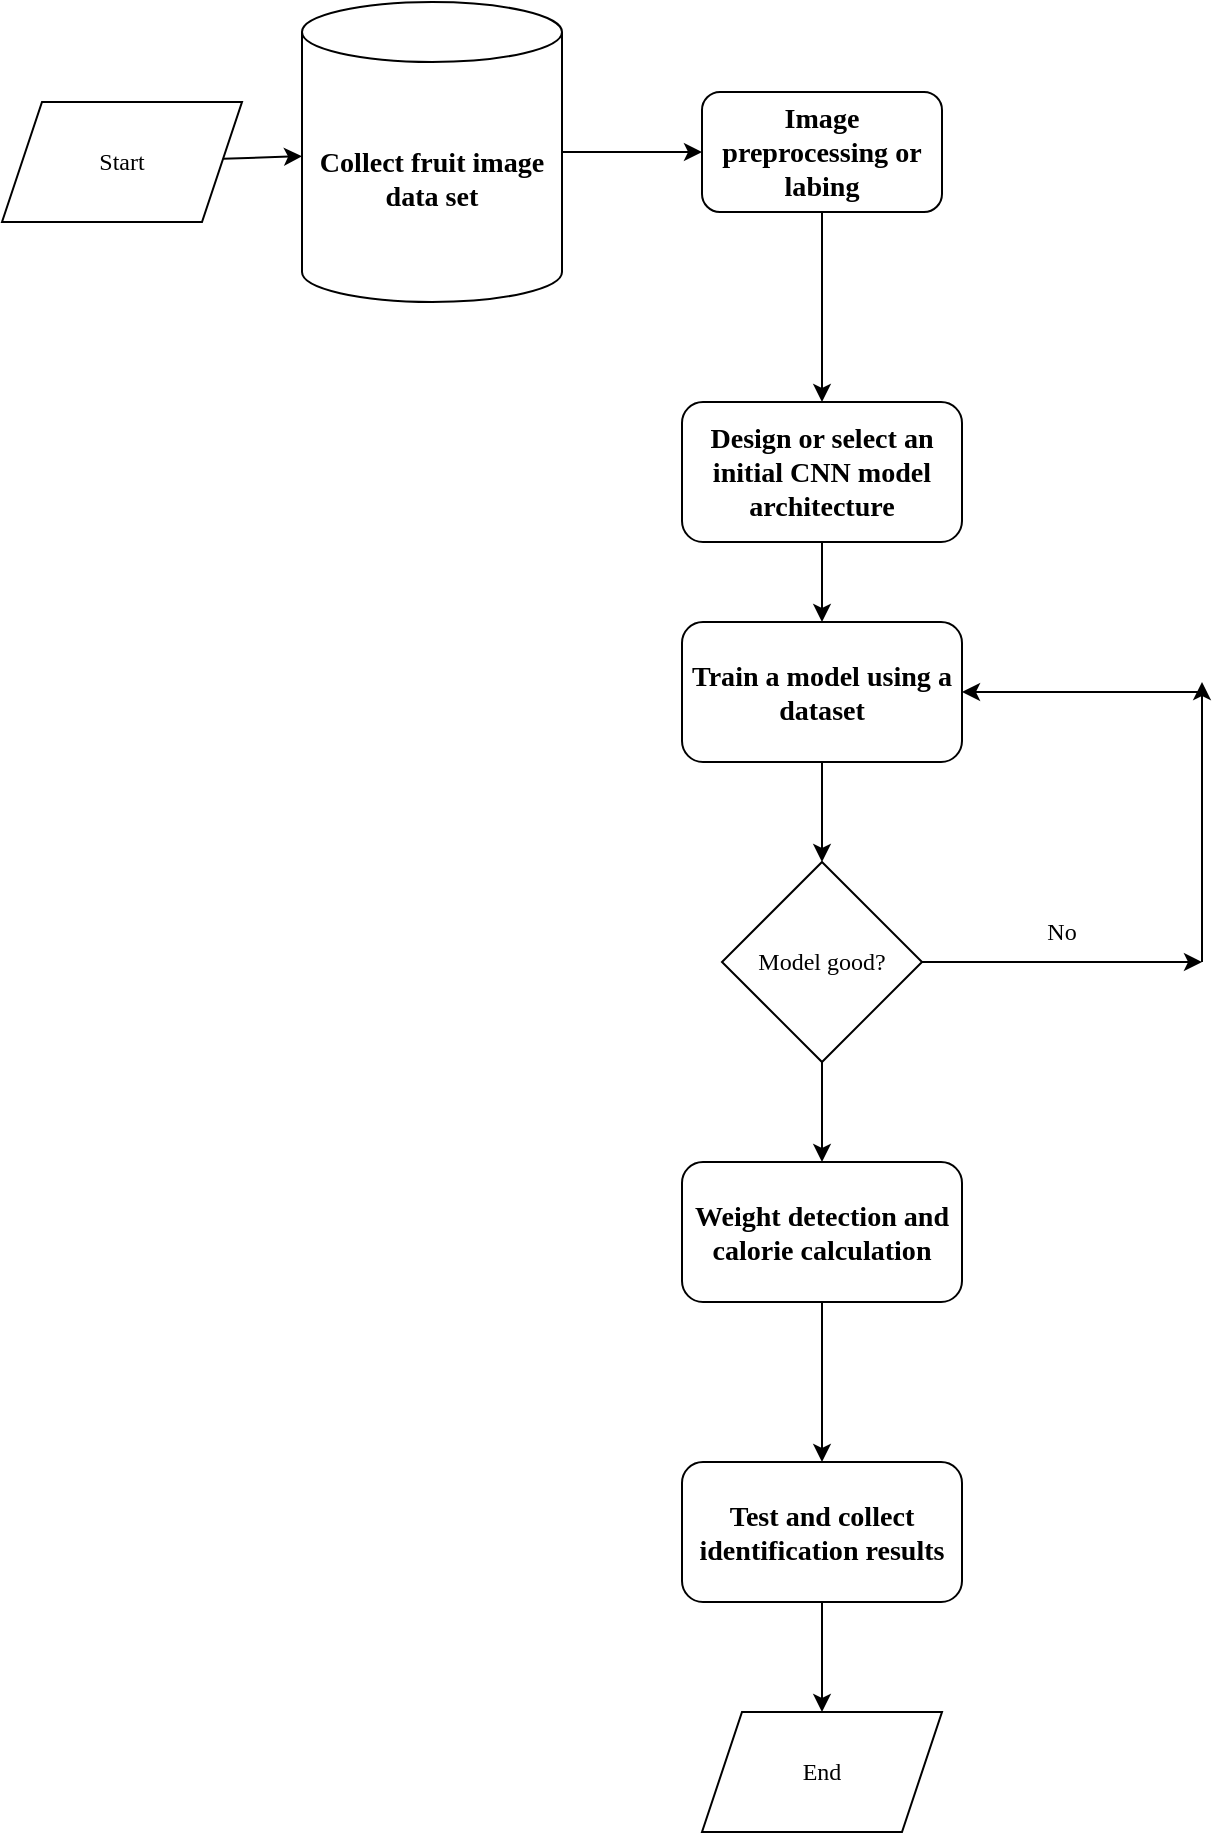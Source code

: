 <mxfile>
    <diagram id="f114kFoRpE_TJNOJRhyl" name="第1頁">
        <mxGraphModel dx="1772" dy="1139" grid="1" gridSize="10" guides="1" tooltips="1" connect="1" arrows="1" fold="1" page="1" pageScale="1" pageWidth="827" pageHeight="1169" math="0" shadow="0">
            <root>
                <mxCell id="0"/>
                <mxCell id="1" parent="0"/>
                <mxCell id="4" style="edgeStyle=none;html=1;fontFamily=Comic Sans MS;exitX=1;exitY=0.5;exitDx=0;exitDy=0;exitPerimeter=0;" edge="1" parent="1" source="9" target="5">
                    <mxGeometry relative="1" as="geometry">
                        <mxPoint x="180" y="170" as="targetPoint"/>
                        <mxPoint x="240" y="60" as="sourcePoint"/>
                    </mxGeometry>
                </mxCell>
                <mxCell id="8" value="" style="edgeStyle=none;html=1;fontFamily=Comic Sans MS;" edge="1" parent="1" source="5" target="7">
                    <mxGeometry relative="1" as="geometry"/>
                </mxCell>
                <mxCell id="5" value="&lt;h3&gt;Image preprocessing or labing&lt;/h3&gt;" style="rounded=1;whiteSpace=wrap;html=1;fontFamily=Comic Sans MS;" vertex="1" parent="1">
                    <mxGeometry x="360" y="65" width="120" height="60" as="geometry"/>
                </mxCell>
                <mxCell id="11" value="" style="edgeStyle=none;html=1;fontFamily=Comic Sans MS;" edge="1" parent="1" source="7" target="10">
                    <mxGeometry relative="1" as="geometry"/>
                </mxCell>
                <mxCell id="7" value="&lt;h3&gt;Design or select an initial CNN model architecture&lt;/h3&gt;" style="rounded=1;whiteSpace=wrap;html=1;fontFamily=Comic Sans MS;" vertex="1" parent="1">
                    <mxGeometry x="350" y="220" width="140" height="70" as="geometry"/>
                </mxCell>
                <mxCell id="9" value="&lt;h3 style=&quot;font-family: Helvetica;&quot;&gt;&lt;font face=&quot;Comic Sans MS&quot;&gt;Collect fruit image data set&lt;/font&gt;&lt;/h3&gt;" style="shape=cylinder3;whiteSpace=wrap;html=1;boundedLbl=1;backgroundOutline=1;size=15;fontFamily=Comic Sans MS;" vertex="1" parent="1">
                    <mxGeometry x="160" y="20" width="130" height="150" as="geometry"/>
                </mxCell>
                <mxCell id="14" value="" style="edgeStyle=none;html=1;fontFamily=Comic Sans MS;" edge="1" parent="1" source="10" target="12">
                    <mxGeometry relative="1" as="geometry"/>
                </mxCell>
                <mxCell id="10" value="&lt;h3&gt;Train a model using a dataset&lt;/h3&gt;" style="rounded=1;whiteSpace=wrap;html=1;fontFamily=Comic Sans MS;" vertex="1" parent="1">
                    <mxGeometry x="350" y="330" width="140" height="70" as="geometry"/>
                </mxCell>
                <mxCell id="15" style="edgeStyle=none;html=1;fontFamily=Comic Sans MS;" edge="1" parent="1" source="12">
                    <mxGeometry relative="1" as="geometry">
                        <mxPoint x="610" y="500" as="targetPoint"/>
                    </mxGeometry>
                </mxCell>
                <mxCell id="25" value="" style="edgeStyle=none;html=1;fontFamily=Comic Sans MS;" edge="1" parent="1" source="12" target="24">
                    <mxGeometry relative="1" as="geometry"/>
                </mxCell>
                <mxCell id="12" value="Model good?" style="rhombus;whiteSpace=wrap;html=1;fontFamily=Comic Sans MS;" vertex="1" parent="1">
                    <mxGeometry x="370" y="450" width="100" height="100" as="geometry"/>
                </mxCell>
                <mxCell id="17" value="No" style="text;html=1;strokeColor=none;fillColor=none;align=center;verticalAlign=middle;whiteSpace=wrap;rounded=0;fontFamily=Comic Sans MS;" vertex="1" parent="1">
                    <mxGeometry x="510" y="470" width="60" height="30" as="geometry"/>
                </mxCell>
                <mxCell id="22" style="edgeStyle=none;html=1;fontFamily=Comic Sans MS;" edge="1" parent="1">
                    <mxGeometry relative="1" as="geometry">
                        <mxPoint x="610" y="360" as="targetPoint"/>
                        <mxPoint x="610" y="500" as="sourcePoint"/>
                    </mxGeometry>
                </mxCell>
                <mxCell id="23" style="edgeStyle=none;html=1;fontFamily=Comic Sans MS;entryX=1;entryY=0.5;entryDx=0;entryDy=0;" edge="1" parent="1" target="10">
                    <mxGeometry relative="1" as="geometry">
                        <mxPoint x="620" y="370" as="targetPoint"/>
                        <mxPoint x="610" y="365" as="sourcePoint"/>
                    </mxGeometry>
                </mxCell>
                <mxCell id="27" value="" style="edgeStyle=none;html=1;fontFamily=Comic Sans MS;" edge="1" parent="1" source="24" target="26">
                    <mxGeometry relative="1" as="geometry"/>
                </mxCell>
                <mxCell id="24" value="&lt;h3&gt;Weight detection and calorie calculation&lt;/h3&gt;" style="rounded=1;whiteSpace=wrap;html=1;fontFamily=Comic Sans MS;" vertex="1" parent="1">
                    <mxGeometry x="350" y="600" width="140" height="70" as="geometry"/>
                </mxCell>
                <mxCell id="29" value="" style="edgeStyle=none;html=1;fontFamily=Comic Sans MS;" edge="1" parent="1" source="26" target="32">
                    <mxGeometry relative="1" as="geometry">
                        <mxPoint x="420" y="905" as="targetPoint"/>
                    </mxGeometry>
                </mxCell>
                <mxCell id="26" value="&lt;h3&gt;Test and collect identification results&lt;/h3&gt;" style="rounded=1;whiteSpace=wrap;html=1;fontFamily=Comic Sans MS;" vertex="1" parent="1">
                    <mxGeometry x="350" y="750" width="140" height="70" as="geometry"/>
                </mxCell>
                <mxCell id="31" value="" style="edgeStyle=none;html=1;fontFamily=Comic Sans MS;" edge="1" parent="1" source="30" target="9">
                    <mxGeometry relative="1" as="geometry"/>
                </mxCell>
                <mxCell id="30" value="Start" style="shape=parallelogram;perimeter=parallelogramPerimeter;whiteSpace=wrap;html=1;fixedSize=1;fontFamily=Comic Sans MS;" vertex="1" parent="1">
                    <mxGeometry x="10" y="70" width="120" height="60" as="geometry"/>
                </mxCell>
                <mxCell id="32" value="End" style="shape=parallelogram;perimeter=parallelogramPerimeter;whiteSpace=wrap;html=1;fixedSize=1;fontFamily=Comic Sans MS;" vertex="1" parent="1">
                    <mxGeometry x="360" y="875" width="120" height="60" as="geometry"/>
                </mxCell>
            </root>
        </mxGraphModel>
    </diagram>
</mxfile>